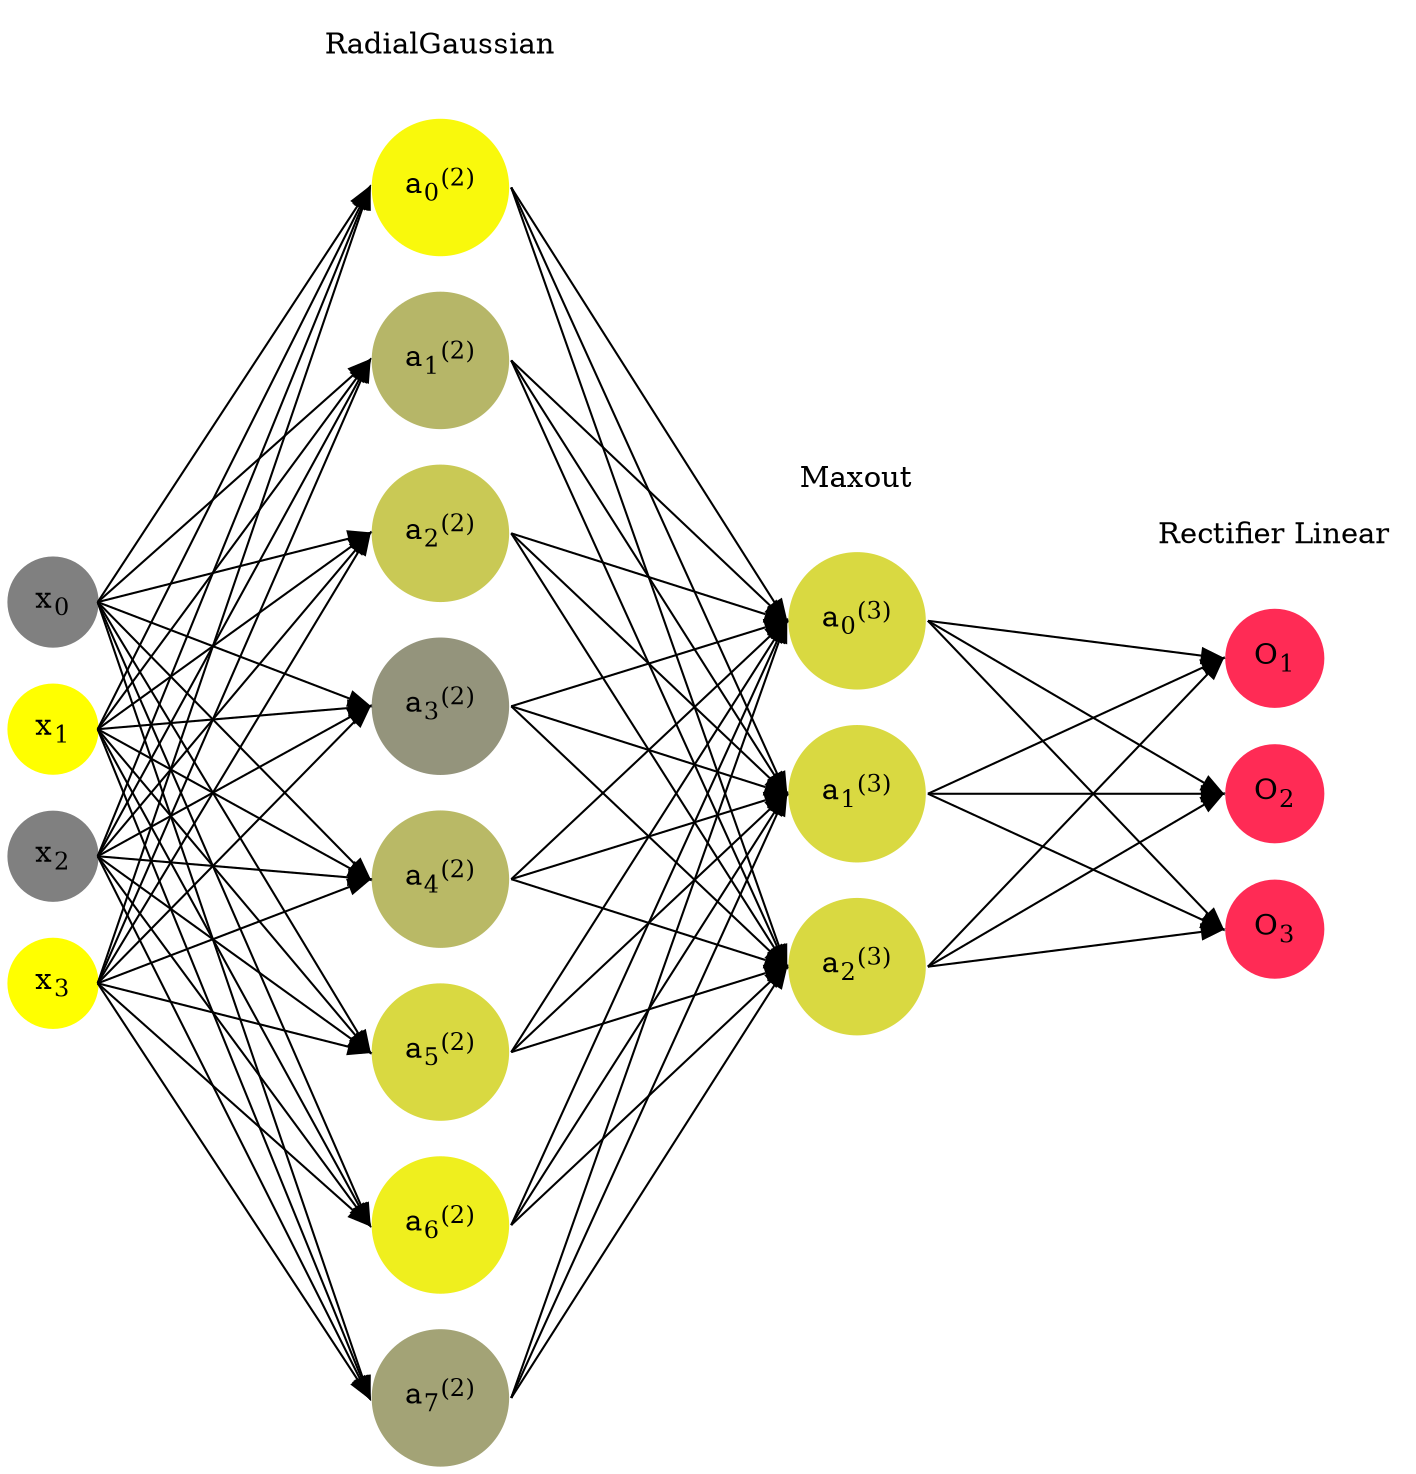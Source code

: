 digraph G {
	rankdir = LR;
	splines=false;
	edge[style=invis];
	ranksep= 1.4;
	{
	node [shape=circle, color="0.1667, 0.0, 0.5", style=filled, fillcolor="0.1667, 0.0, 0.5"];
	x0 [label=<x<sub>0</sub>>];
	}
	{
	node [shape=circle, color="0.1667, 1.0, 1.0", style=filled, fillcolor="0.1667, 1.0, 1.0"];
	x1 [label=<x<sub>1</sub>>];
	}
	{
	node [shape=circle, color="0.1667, 0.0, 0.5", style=filled, fillcolor="0.1667, 0.0, 0.5"];
	x2 [label=<x<sub>2</sub>>];
	}
	{
	node [shape=circle, color="0.1667, 1.0, 1.0", style=filled, fillcolor="0.1667, 1.0, 1.0"];
	x3 [label=<x<sub>3</sub>>];
	}
	{
	node [shape=circle, color="0.1667, 0.949184, 0.974592", style=filled, fillcolor="0.1667, 0.949184, 0.974592"];
	a02 [label=<a<sub>0</sub><sup>(2)</sup>>];
	}
	{
	node [shape=circle, color="0.1667, 0.423974, 0.711987", style=filled, fillcolor="0.1667, 0.423974, 0.711987"];
	a12 [label=<a<sub>1</sub><sup>(2)</sup>>];
	}
	{
	node [shape=circle, color="0.1667, 0.575034, 0.787517", style=filled, fillcolor="0.1667, 0.575034, 0.787517"];
	a22 [label=<a<sub>2</sub><sup>(2)</sup>>];
	}
	{
	node [shape=circle, color="0.1667, 0.161918, 0.580959", style=filled, fillcolor="0.1667, 0.161918, 0.580959"];
	a32 [label=<a<sub>3</sub><sup>(2)</sup>>];
	}
	{
	node [shape=circle, color="0.1667, 0.445625, 0.722812", style=filled, fillcolor="0.1667, 0.445625, 0.722812"];
	a42 [label=<a<sub>4</sub><sup>(2)</sup>>];
	}
	{
	node [shape=circle, color="0.1667, 0.697039, 0.848520", style=filled, fillcolor="0.1667, 0.697039, 0.848520"];
	a52 [label=<a<sub>5</sub><sup>(2)</sup>>];
	}
	{
	node [shape=circle, color="0.1667, 0.871758, 0.935879", style=filled, fillcolor="0.1667, 0.871758, 0.935879"];
	a62 [label=<a<sub>6</sub><sup>(2)</sup>>];
	}
	{
	node [shape=circle, color="0.1667, 0.276504, 0.638252", style=filled, fillcolor="0.1667, 0.276504, 0.638252"];
	a72 [label=<a<sub>7</sub><sup>(2)</sup>>];
	}
	{
	node [shape=circle, color="0.1667, 0.697340, 0.848670", style=filled, fillcolor="0.1667, 0.697340, 0.848670"];
	a03 [label=<a<sub>0</sub><sup>(3)</sup>>];
	}
	{
	node [shape=circle, color="0.1667, 0.697340, 0.848670", style=filled, fillcolor="0.1667, 0.697340, 0.848670"];
	a13 [label=<a<sub>1</sub><sup>(3)</sup>>];
	}
	{
	node [shape=circle, color="0.1667, 0.697340, 0.848670", style=filled, fillcolor="0.1667, 0.697340, 0.848670"];
	a23 [label=<a<sub>2</sub><sup>(3)</sup>>];
	}
	{
	node [shape=circle, color="0.9667, 0.83, 1.0", style=filled, fillcolor="0.9667, 0.83, 1.0"];
	O1 [label=<O<sub>1</sub>>];
	}
	{
	node [shape=circle, color="0.9667, 0.83, 1.0", style=filled, fillcolor="0.9667, 0.83, 1.0"];
	O2 [label=<O<sub>2</sub>>];
	}
	{
	node [shape=circle, color="0.9667, 0.83, 1.0", style=filled, fillcolor="0.9667, 0.83, 1.0"];
	O3 [label=<O<sub>3</sub>>];
	}
	{
	rank=same;
	x0->x1->x2->x3;
	}
	{
	rank=same;
	a02->a12->a22->a32->a42->a52->a62->a72;
	}
	{
	rank=same;
	a03->a13->a23;
	}
	{
	rank=same;
	O1->O2->O3;
	}
	l1 [shape=plaintext,label="RadialGaussian"];
	l1->a02;
	{rank=same; l1;a02};
	l2 [shape=plaintext,label="Maxout"];
	l2->a03;
	{rank=same; l2;a03};
	l3 [shape=plaintext,label="Rectifier Linear"];
	l3->O1;
	{rank=same; l3;O1};
edge[style=solid, tailport=e, headport=w];
	{x0;x1;x2;x3} -> {a02;a12;a22;a32;a42;a52;a62;a72};
	{a02;a12;a22;a32;a42;a52;a62;a72} -> {a03;a13;a23};
	{a03;a13;a23} -> {O1,O2,O3};
}